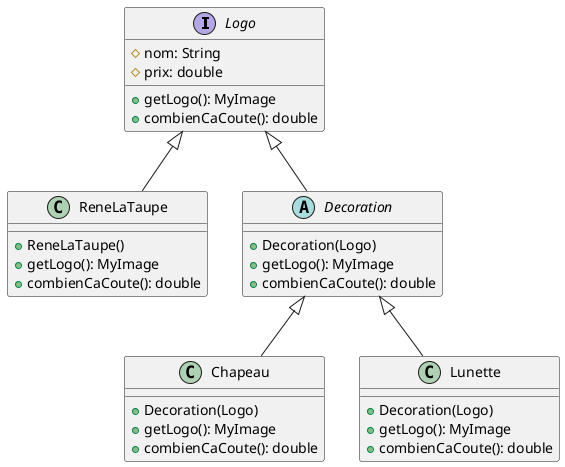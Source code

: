 @startuml

interface Logo {
    # nom: String
    # prix: double
    + getLogo(): MyImage
    + combienCaCoute(): double
}
class ReneLaTaupe {
    + ReneLaTaupe()
    + getLogo(): MyImage
    + combienCaCoute(): double
}
abstract class Decoration {
    + Decoration(Logo)
    + getLogo(): MyImage
    + combienCaCoute(): double
}
class Chapeau {
    + Decoration(Logo)
    + getLogo(): MyImage
    + combienCaCoute(): double
}
class Lunette {
    + Decoration(Logo)
    + getLogo(): MyImage
    + combienCaCoute(): double
}

Logo <|-- ReneLaTaupe
Logo <|-- Decoration
Decoration <|-- Chapeau
Decoration <|-- Lunette

@enduml